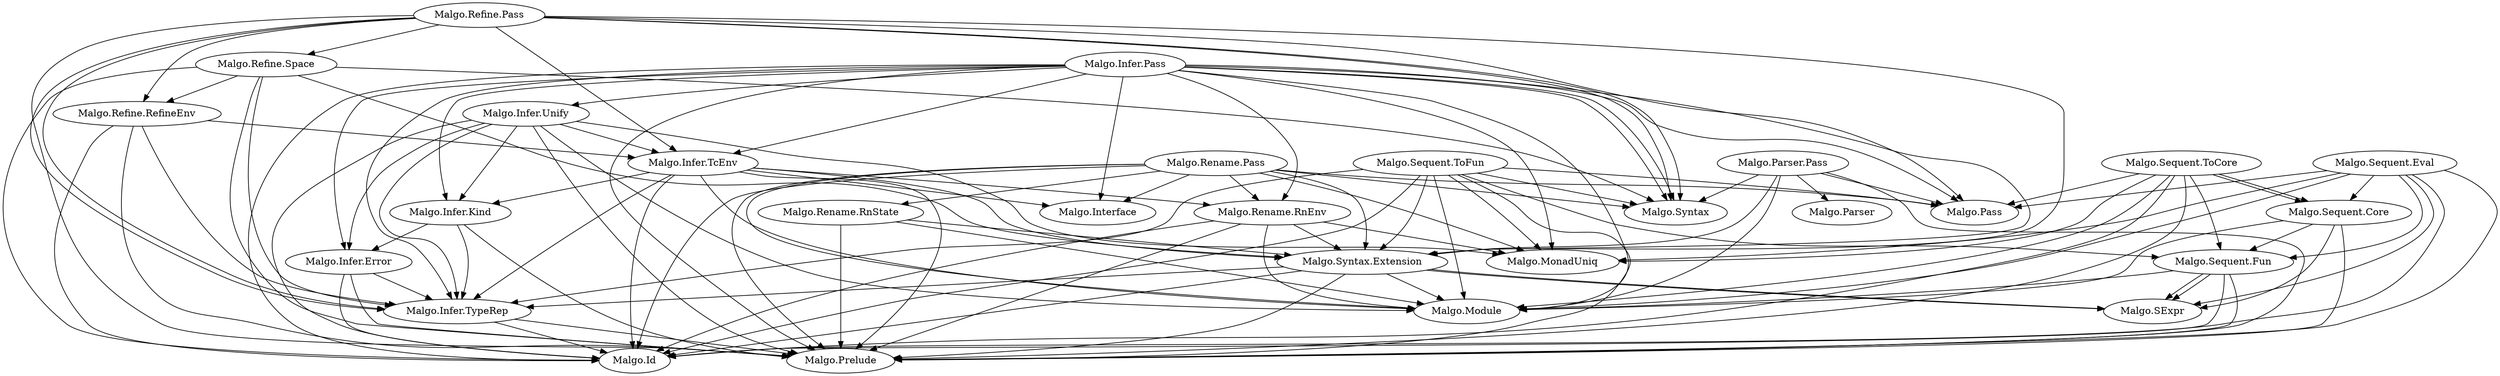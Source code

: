 digraph G {
    "Malgo.Infer.Error" -> "Malgo.Id";
    "Malgo.Infer.Error" -> "Malgo.Infer.TypeRep";
    "Malgo.Infer.Error" -> "Malgo.Prelude";
    "Malgo.Infer.Kind" -> "Malgo.Infer.Error";
    "Malgo.Infer.Kind" -> "Malgo.Infer.TypeRep";
    "Malgo.Infer.Kind" -> "Malgo.Prelude";
    "Malgo.Infer.Pass" -> "Malgo.Id";
    "Malgo.Infer.Pass" -> "Malgo.Infer.Error";
    "Malgo.Infer.Pass" -> "Malgo.Infer.Kind";
    "Malgo.Infer.Pass" -> "Malgo.Infer.TcEnv";
    "Malgo.Infer.Pass" -> "Malgo.Infer.TypeRep";
    "Malgo.Infer.Pass" -> "Malgo.Infer.Unify";
    "Malgo.Infer.Pass" -> "Malgo.Interface";
    "Malgo.Infer.Pass" -> "Malgo.Module";
    "Malgo.Infer.Pass" -> "Malgo.MonadUniq";
    "Malgo.Infer.Pass" -> "Malgo.Pass";
    "Malgo.Infer.Pass" -> "Malgo.Prelude";
    "Malgo.Infer.Pass" -> "Malgo.Rename.RnEnv";
    "Malgo.Infer.Pass" -> "Malgo.Syntax";
    "Malgo.Infer.Pass" -> "Malgo.Syntax";
    "Malgo.Infer.Pass" -> "Malgo.Syntax.Extension";
    "Malgo.Infer.TcEnv" -> "Malgo.Id";
    "Malgo.Infer.TcEnv" -> "Malgo.Infer.Kind";
    "Malgo.Infer.TcEnv" -> "Malgo.Infer.TypeRep";
    "Malgo.Infer.TcEnv" -> "Malgo.Interface";
    "Malgo.Infer.TcEnv" -> "Malgo.Module";
    "Malgo.Infer.TcEnv" -> "Malgo.Prelude";
    "Malgo.Infer.TcEnv" -> "Malgo.Rename.RnEnv";
    "Malgo.Infer.TcEnv" -> "Malgo.Syntax.Extension";
    "Malgo.Infer.TypeRep" -> "Malgo.Id";
    "Malgo.Infer.TypeRep" -> "Malgo.Prelude";
    "Malgo.Infer.Unify" -> "Malgo.Id";
    "Malgo.Infer.Unify" -> "Malgo.Infer.Error";
    "Malgo.Infer.Unify" -> "Malgo.Infer.Kind";
    "Malgo.Infer.Unify" -> "Malgo.Infer.TcEnv";
    "Malgo.Infer.Unify" -> "Malgo.Infer.TypeRep";
    "Malgo.Infer.Unify" -> "Malgo.Module";
    "Malgo.Infer.Unify" -> "Malgo.MonadUniq";
    "Malgo.Infer.Unify" -> "Malgo.Prelude";
    "Malgo.Parser.Pass" -> "Malgo.Module";
    "Malgo.Parser.Pass" -> "Malgo.Parser";
    "Malgo.Parser.Pass" -> "Malgo.Pass";
    "Malgo.Parser.Pass" -> "Malgo.Prelude";
    "Malgo.Parser.Pass" -> "Malgo.Syntax";
    "Malgo.Parser.Pass" -> "Malgo.Syntax.Extension";
    "Malgo.Refine.Pass" -> "Malgo.Infer.TcEnv";
    "Malgo.Refine.Pass" -> "Malgo.Infer.TypeRep";
    "Malgo.Refine.Pass" -> "Malgo.Infer.TypeRep";
    "Malgo.Refine.Pass" -> "Malgo.Pass";
    "Malgo.Refine.Pass" -> "Malgo.Prelude";
    "Malgo.Refine.Pass" -> "Malgo.Refine.RefineEnv";
    "Malgo.Refine.Pass" -> "Malgo.Refine.Space";
    "Malgo.Refine.Pass" -> "Malgo.Syntax";
    "Malgo.Refine.Pass" -> "Malgo.Syntax";
    "Malgo.Refine.Pass" -> "Malgo.Syntax.Extension";
    "Malgo.Refine.RefineEnv" -> "Malgo.Id";
    "Malgo.Refine.RefineEnv" -> "Malgo.Infer.TcEnv";
    "Malgo.Refine.RefineEnv" -> "Malgo.Infer.TypeRep";
    "Malgo.Refine.RefineEnv" -> "Malgo.Prelude";
    "Malgo.Refine.Space" -> "Malgo.Id";
    "Malgo.Refine.Space" -> "Malgo.Infer.TypeRep";
    "Malgo.Refine.Space" -> "Malgo.Prelude";
    "Malgo.Refine.Space" -> "Malgo.Refine.RefineEnv";
    "Malgo.Refine.Space" -> "Malgo.Syntax";
    "Malgo.Refine.Space" -> "Malgo.Syntax.Extension";
    "Malgo.Rename.Pass" -> "Malgo.Id";
    "Malgo.Rename.Pass" -> "Malgo.Interface";
    "Malgo.Rename.Pass" -> "Malgo.Module";
    "Malgo.Rename.Pass" -> "Malgo.MonadUniq";
    "Malgo.Rename.Pass" -> "Malgo.Pass";
    "Malgo.Rename.Pass" -> "Malgo.Prelude";
    "Malgo.Rename.Pass" -> "Malgo.Rename.RnEnv";
    "Malgo.Rename.Pass" -> "Malgo.Rename.RnState";
    "Malgo.Rename.Pass" -> "Malgo.Syntax";
    "Malgo.Rename.Pass" -> "Malgo.Syntax.Extension";
    "Malgo.Rename.RnEnv" -> "Malgo.Id";
    "Malgo.Rename.RnEnv" -> "Malgo.Module";
    "Malgo.Rename.RnEnv" -> "Malgo.MonadUniq";
    "Malgo.Rename.RnEnv" -> "Malgo.Prelude";
    "Malgo.Rename.RnEnv" -> "Malgo.Syntax.Extension";
    "Malgo.Rename.RnState" -> "Malgo.Module";
    "Malgo.Rename.RnState" -> "Malgo.Prelude";
    "Malgo.Rename.RnState" -> "Malgo.Syntax.Extension";
    "Malgo.Sequent.Core" -> "Malgo.Module";
    "Malgo.Sequent.Core" -> "Malgo.Prelude";
    "Malgo.Sequent.Core" -> "Malgo.SExpr";
    "Malgo.Sequent.Core" -> "Malgo.Sequent.Fun";
    "Malgo.Sequent.Eval" -> "Malgo.Id";
    "Malgo.Sequent.Eval" -> "Malgo.Module";
    "Malgo.Sequent.Eval" -> "Malgo.MonadUniq";
    "Malgo.Sequent.Eval" -> "Malgo.Pass";
    "Malgo.Sequent.Eval" -> "Malgo.Prelude";
    "Malgo.Sequent.Eval" -> "Malgo.SExpr";
    "Malgo.Sequent.Eval" -> "Malgo.Sequent.Core";
    "Malgo.Sequent.Eval" -> "Malgo.Sequent.Fun";
    "Malgo.Sequent.Fun" -> "Malgo.Id";
    "Malgo.Sequent.Fun" -> "Malgo.Module";
    "Malgo.Sequent.Fun" -> "Malgo.Prelude";
    "Malgo.Sequent.Fun" -> "Malgo.SExpr";
    "Malgo.Sequent.Fun" -> "Malgo.SExpr";
    "Malgo.Sequent.ToCore" -> "Malgo.Id";
    "Malgo.Sequent.ToCore" -> "Malgo.Module";
    "Malgo.Sequent.ToCore" -> "Malgo.MonadUniq";
    "Malgo.Sequent.ToCore" -> "Malgo.Pass";
    "Malgo.Sequent.ToCore" -> "Malgo.Prelude";
    "Malgo.Sequent.ToCore" -> "Malgo.Sequent.Core";
    "Malgo.Sequent.ToCore" -> "Malgo.Sequent.Core";
    "Malgo.Sequent.ToCore" -> "Malgo.Sequent.Fun";
    "Malgo.Sequent.ToFun" -> "Malgo.Id";
    "Malgo.Sequent.ToFun" -> "Malgo.Infer.TypeRep";
    "Malgo.Sequent.ToFun" -> "Malgo.Module";
    "Malgo.Sequent.ToFun" -> "Malgo.MonadUniq";
    "Malgo.Sequent.ToFun" -> "Malgo.Pass";
    "Malgo.Sequent.ToFun" -> "Malgo.Prelude";
    "Malgo.Sequent.ToFun" -> "Malgo.Sequent.Fun";
    "Malgo.Sequent.ToFun" -> "Malgo.Syntax";
    "Malgo.Sequent.ToFun" -> "Malgo.Syntax.Extension";
    "Malgo.Syntax.Extension" -> "Malgo.Id";
    "Malgo.Syntax.Extension" -> "Malgo.Infer.TypeRep";
    "Malgo.Syntax.Extension" -> "Malgo.Module";
    "Malgo.Syntax.Extension" -> "Malgo.Prelude";
    "Malgo.Syntax.Extension" -> "Malgo.SExpr";
    "Malgo.Syntax.Extension" -> "Malgo.SExpr";
}
